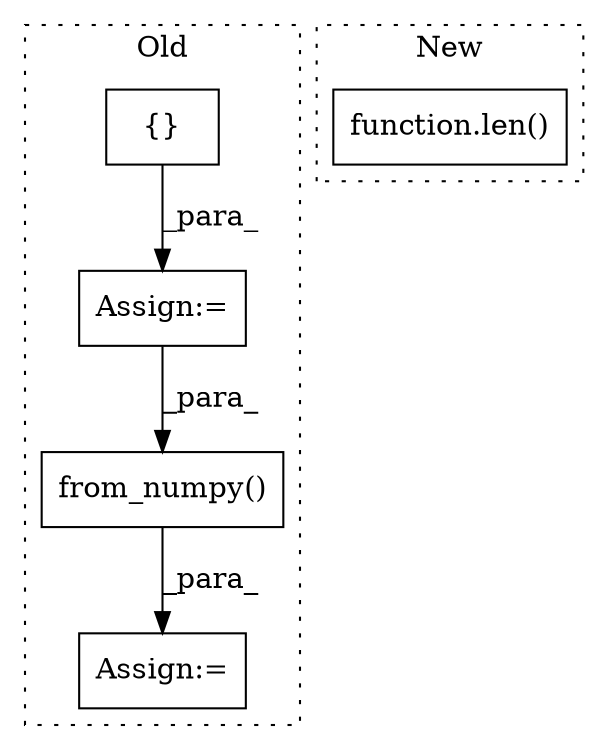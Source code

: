digraph G {
subgraph cluster0 {
1 [label="from_numpy()" a="75" s="4126,4150" l="17,1" shape="box"];
3 [label="Assign:=" a="68" s="4123" l="3" shape="box"];
4 [label="Assign:=" a="68" s="3902" l="3" shape="box"];
5 [label="{}" a="59" s="3916,4020" l="14,0" shape="box"];
label = "Old";
style="dotted";
}
subgraph cluster1 {
2 [label="function.len()" a="75" s="4100,4105" l="4,1" shape="box"];
label = "New";
style="dotted";
}
1 -> 3 [label="_para_"];
4 -> 1 [label="_para_"];
5 -> 4 [label="_para_"];
}